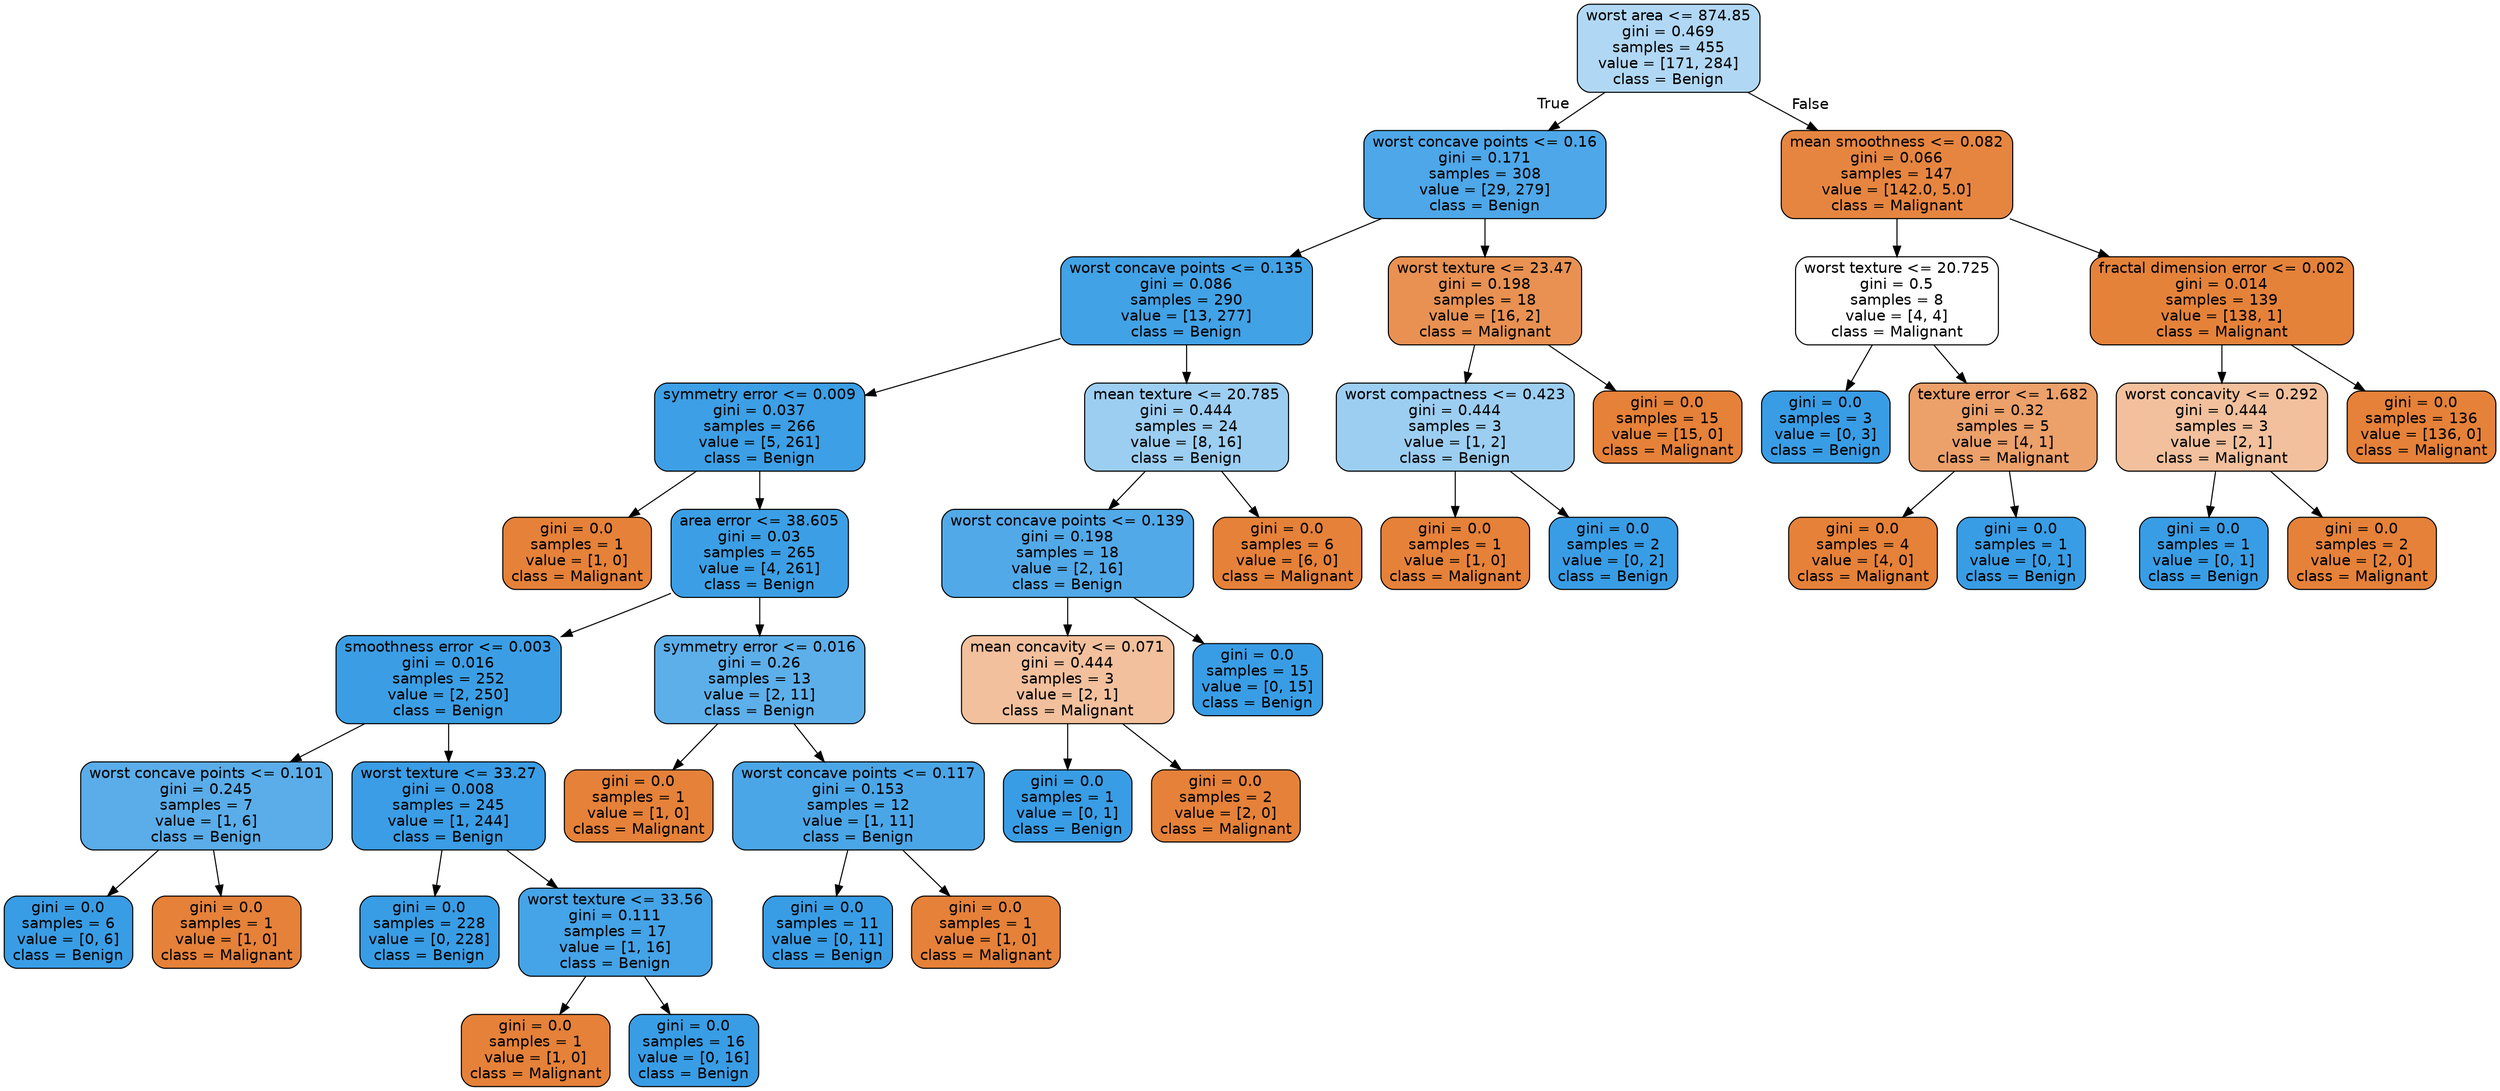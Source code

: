 digraph Tree {
node [shape=box, style="filled, rounded", color="black", fontname="helvetica"] ;
edge [fontname="helvetica"] ;
0 [label="worst area <= 874.85\ngini = 0.469\nsamples = 455\nvalue = [171, 284]\nclass = Benign", fillcolor="#b0d8f5"] ;
1 [label="worst concave points <= 0.16\ngini = 0.171\nsamples = 308\nvalue = [29, 279]\nclass = Benign", fillcolor="#4ea7e8"] ;
0 -> 1 [labeldistance=2.5, labelangle=45, headlabel="True"] ;
2 [label="worst concave points <= 0.135\ngini = 0.086\nsamples = 290\nvalue = [13, 277]\nclass = Benign", fillcolor="#42a2e6"] ;
1 -> 2 ;
3 [label="symmetry error <= 0.009\ngini = 0.037\nsamples = 266\nvalue = [5, 261]\nclass = Benign", fillcolor="#3d9fe5"] ;
2 -> 3 ;
4 [label="gini = 0.0\nsamples = 1\nvalue = [1, 0]\nclass = Malignant", fillcolor="#e58139"] ;
3 -> 4 ;
5 [label="area error <= 38.605\ngini = 0.03\nsamples = 265\nvalue = [4, 261]\nclass = Benign", fillcolor="#3c9fe5"] ;
3 -> 5 ;
6 [label="smoothness error <= 0.003\ngini = 0.016\nsamples = 252\nvalue = [2, 250]\nclass = Benign", fillcolor="#3b9ee5"] ;
5 -> 6 ;
7 [label="worst concave points <= 0.101\ngini = 0.245\nsamples = 7\nvalue = [1, 6]\nclass = Benign", fillcolor="#5aade9"] ;
6 -> 7 ;
8 [label="gini = 0.0\nsamples = 6\nvalue = [0, 6]\nclass = Benign", fillcolor="#399de5"] ;
7 -> 8 ;
9 [label="gini = 0.0\nsamples = 1\nvalue = [1, 0]\nclass = Malignant", fillcolor="#e58139"] ;
7 -> 9 ;
10 [label="worst texture <= 33.27\ngini = 0.008\nsamples = 245\nvalue = [1, 244]\nclass = Benign", fillcolor="#3a9de5"] ;
6 -> 10 ;
11 [label="gini = 0.0\nsamples = 228\nvalue = [0, 228]\nclass = Benign", fillcolor="#399de5"] ;
10 -> 11 ;
12 [label="worst texture <= 33.56\ngini = 0.111\nsamples = 17\nvalue = [1, 16]\nclass = Benign", fillcolor="#45a3e7"] ;
10 -> 12 ;
13 [label="gini = 0.0\nsamples = 1\nvalue = [1, 0]\nclass = Malignant", fillcolor="#e58139"] ;
12 -> 13 ;
14 [label="gini = 0.0\nsamples = 16\nvalue = [0, 16]\nclass = Benign", fillcolor="#399de5"] ;
12 -> 14 ;
15 [label="symmetry error <= 0.016\ngini = 0.26\nsamples = 13\nvalue = [2, 11]\nclass = Benign", fillcolor="#5dafea"] ;
5 -> 15 ;
16 [label="gini = 0.0\nsamples = 1\nvalue = [1, 0]\nclass = Malignant", fillcolor="#e58139"] ;
15 -> 16 ;
17 [label="worst concave points <= 0.117\ngini = 0.153\nsamples = 12\nvalue = [1, 11]\nclass = Benign", fillcolor="#4ba6e7"] ;
15 -> 17 ;
18 [label="gini = 0.0\nsamples = 11\nvalue = [0, 11]\nclass = Benign", fillcolor="#399de5"] ;
17 -> 18 ;
19 [label="gini = 0.0\nsamples = 1\nvalue = [1, 0]\nclass = Malignant", fillcolor="#e58139"] ;
17 -> 19 ;
20 [label="mean texture <= 20.785\ngini = 0.444\nsamples = 24\nvalue = [8, 16]\nclass = Benign", fillcolor="#9ccef2"] ;
2 -> 20 ;
21 [label="worst concave points <= 0.139\ngini = 0.198\nsamples = 18\nvalue = [2, 16]\nclass = Benign", fillcolor="#52a9e8"] ;
20 -> 21 ;
22 [label="mean concavity <= 0.071\ngini = 0.444\nsamples = 3\nvalue = [2, 1]\nclass = Malignant", fillcolor="#f2c09c"] ;
21 -> 22 ;
23 [label="gini = 0.0\nsamples = 1\nvalue = [0, 1]\nclass = Benign", fillcolor="#399de5"] ;
22 -> 23 ;
24 [label="gini = 0.0\nsamples = 2\nvalue = [2, 0]\nclass = Malignant", fillcolor="#e58139"] ;
22 -> 24 ;
25 [label="gini = 0.0\nsamples = 15\nvalue = [0, 15]\nclass = Benign", fillcolor="#399de5"] ;
21 -> 25 ;
26 [label="gini = 0.0\nsamples = 6\nvalue = [6, 0]\nclass = Malignant", fillcolor="#e58139"] ;
20 -> 26 ;
27 [label="worst texture <= 23.47\ngini = 0.198\nsamples = 18\nvalue = [16, 2]\nclass = Malignant", fillcolor="#e89152"] ;
1 -> 27 ;
28 [label="worst compactness <= 0.423\ngini = 0.444\nsamples = 3\nvalue = [1, 2]\nclass = Benign", fillcolor="#9ccef2"] ;
27 -> 28 ;
29 [label="gini = 0.0\nsamples = 1\nvalue = [1, 0]\nclass = Malignant", fillcolor="#e58139"] ;
28 -> 29 ;
30 [label="gini = 0.0\nsamples = 2\nvalue = [0, 2]\nclass = Benign", fillcolor="#399de5"] ;
28 -> 30 ;
31 [label="gini = 0.0\nsamples = 15\nvalue = [15, 0]\nclass = Malignant", fillcolor="#e58139"] ;
27 -> 31 ;
32 [label="mean smoothness <= 0.082\ngini = 0.066\nsamples = 147\nvalue = [142.0, 5.0]\nclass = Malignant", fillcolor="#e68540"] ;
0 -> 32 [labeldistance=2.5, labelangle=-45, headlabel="False"] ;
33 [label="worst texture <= 20.725\ngini = 0.5\nsamples = 8\nvalue = [4, 4]\nclass = Malignant", fillcolor="#ffffff"] ;
32 -> 33 ;
34 [label="gini = 0.0\nsamples = 3\nvalue = [0, 3]\nclass = Benign", fillcolor="#399de5"] ;
33 -> 34 ;
35 [label="texture error <= 1.682\ngini = 0.32\nsamples = 5\nvalue = [4, 1]\nclass = Malignant", fillcolor="#eca06a"] ;
33 -> 35 ;
36 [label="gini = 0.0\nsamples = 4\nvalue = [4, 0]\nclass = Malignant", fillcolor="#e58139"] ;
35 -> 36 ;
37 [label="gini = 0.0\nsamples = 1\nvalue = [0, 1]\nclass = Benign", fillcolor="#399de5"] ;
35 -> 37 ;
38 [label="fractal dimension error <= 0.002\ngini = 0.014\nsamples = 139\nvalue = [138, 1]\nclass = Malignant", fillcolor="#e5823a"] ;
32 -> 38 ;
39 [label="worst concavity <= 0.292\ngini = 0.444\nsamples = 3\nvalue = [2, 1]\nclass = Malignant", fillcolor="#f2c09c"] ;
38 -> 39 ;
40 [label="gini = 0.0\nsamples = 1\nvalue = [0, 1]\nclass = Benign", fillcolor="#399de5"] ;
39 -> 40 ;
41 [label="gini = 0.0\nsamples = 2\nvalue = [2, 0]\nclass = Malignant", fillcolor="#e58139"] ;
39 -> 41 ;
42 [label="gini = 0.0\nsamples = 136\nvalue = [136, 0]\nclass = Malignant", fillcolor="#e58139"] ;
38 -> 42 ;
}